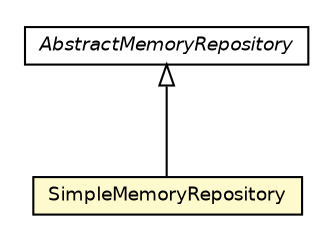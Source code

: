 #!/usr/local/bin/dot
#
# Class diagram 
# Generated by UmlGraph version 4.6 (http://www.spinellis.gr/sw/umlgraph)
#

digraph G {
	edge [fontname="Helvetica",fontsize=10,labelfontname="Helvetica",labelfontsize=10];
	node [fontname="Helvetica",fontsize=10,shape=plaintext];
	// org.apache.maven.archiva.dependency.graph.SimpleMemoryRepository
	c36678 [label=<<table border="0" cellborder="1" cellspacing="0" cellpadding="2" port="p" bgcolor="lemonChiffon" href="./SimpleMemoryRepository.html">
		<tr><td><table border="0" cellspacing="0" cellpadding="1">
			<tr><td> SimpleMemoryRepository </td></tr>
		</table></td></tr>
		</table>>, fontname="Helvetica", fontcolor="black", fontsize=9.0];
	// org.apache.maven.archiva.dependency.graph.AbstractMemoryRepository
	c36696 [label=<<table border="0" cellborder="1" cellspacing="0" cellpadding="2" port="p" href="./AbstractMemoryRepository.html">
		<tr><td><table border="0" cellspacing="0" cellpadding="1">
			<tr><td><font face="Helvetica-Oblique"> AbstractMemoryRepository </font></td></tr>
		</table></td></tr>
		</table>>, fontname="Helvetica", fontcolor="black", fontsize=9.0];
	//org.apache.maven.archiva.dependency.graph.SimpleMemoryRepository extends org.apache.maven.archiva.dependency.graph.AbstractMemoryRepository
	c36696:p -> c36678:p [dir=back,arrowtail=empty];
}

